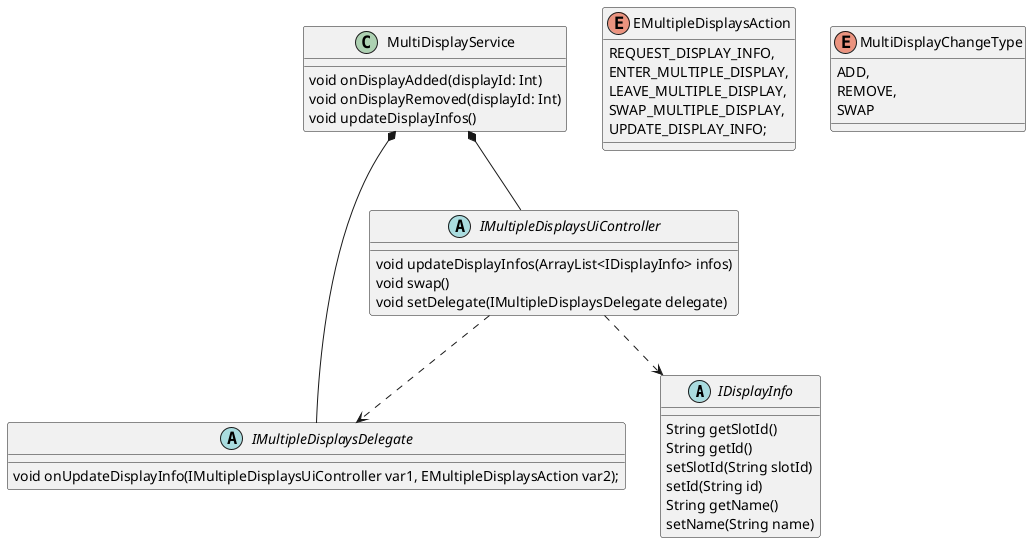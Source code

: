 @startuml
'https://plantuml.com/class-diagram

abstract class IDisplayInfo {
    String getSlotId()
    String getId()
    setSlotId(String slotId)
    setId(String id)
    String getName()
    setName(String name)
}

abstract class IMultipleDisplaysDelegate {
    void onUpdateDisplayInfo(IMultipleDisplaysUiController var1, EMultipleDisplaysAction var2);
}

abstract class IMultipleDisplaysUiController {
    void updateDisplayInfos(ArrayList<IDisplayInfo> infos)
    void swap()
    void setDelegate(IMultipleDisplaysDelegate delegate)
}

class MultiDisplayService {
    void onDisplayAdded(displayId: Int)
    void onDisplayRemoved(displayId: Int)
    void updateDisplayInfos()
}


enum EMultipleDisplaysAction {
    REQUEST_DISPLAY_INFO,
    ENTER_MULTIPLE_DISPLAY,
    LEAVE_MULTIPLE_DISPLAY,
    SWAP_MULTIPLE_DISPLAY,
    UPDATE_DISPLAY_INFO;
}

enum MultiDisplayChangeType {
    ADD,
    REMOVE,
    SWAP
}

IMultipleDisplaysUiController ..> IDisplayInfo
IMultipleDisplaysUiController ..> IMultipleDisplaysDelegate
MultiDisplayService *-- IMultipleDisplaysUiController
MultiDisplayService *-- IMultipleDisplaysDelegate

@enduml